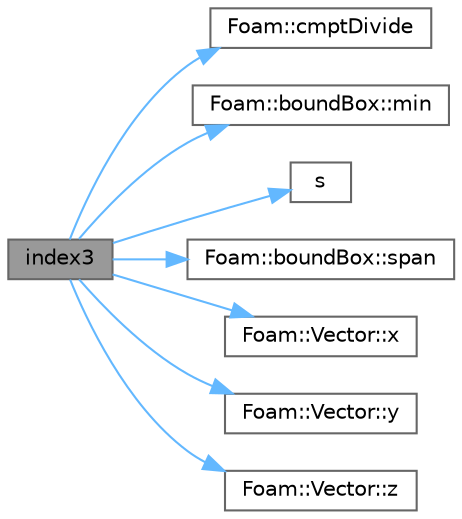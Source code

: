 digraph "index3"
{
 // LATEX_PDF_SIZE
  bgcolor="transparent";
  edge [fontname=Helvetica,fontsize=10,labelfontname=Helvetica,labelfontsize=10];
  node [fontname=Helvetica,fontsize=10,shape=box,height=0.2,width=0.4];
  rankdir="LR";
  Node1 [id="Node000001",label="index3",height=0.2,width=0.4,color="gray40", fillcolor="grey60", style="filled", fontcolor="black",tooltip=" "];
  Node1 -> Node2 [id="edge1_Node000001_Node000002",color="steelblue1",style="solid",tooltip=" "];
  Node2 [id="Node000002",label="Foam::cmptDivide",height=0.2,width=0.4,color="grey40", fillcolor="white", style="filled",URL="$namespaceFoam.html#a4b9047375dc1f39a53bc8cc4d4f6d3c4",tooltip=" "];
  Node1 -> Node3 [id="edge2_Node000001_Node000003",color="steelblue1",style="solid",tooltip=" "];
  Node3 [id="Node000003",label="Foam::boundBox::min",height=0.2,width=0.4,color="grey40", fillcolor="white", style="filled",URL="$classFoam_1_1boundBox.html#a58dae03f1410cffed025998622b45f89",tooltip=" "];
  Node1 -> Node4 [id="edge3_Node000001_Node000004",color="steelblue1",style="solid",tooltip=" "];
  Node4 [id="Node000004",label="s",height=0.2,width=0.4,color="grey40", fillcolor="white", style="filled",URL="$gmvOutputSpray_8H.html#abd29a68223d2d8cf69b98ba8e32a841c",tooltip=" "];
  Node1 -> Node5 [id="edge4_Node000001_Node000005",color="steelblue1",style="solid",tooltip=" "];
  Node5 [id="Node000005",label="Foam::boundBox::span",height=0.2,width=0.4,color="grey40", fillcolor="white", style="filled",URL="$classFoam_1_1boundBox.html#aef985a837dcf02baf1e4b5c96cabe398",tooltip=" "];
  Node1 -> Node6 [id="edge5_Node000001_Node000006",color="steelblue1",style="solid",tooltip=" "];
  Node6 [id="Node000006",label="Foam::Vector::x",height=0.2,width=0.4,color="grey40", fillcolor="white", style="filled",URL="$classFoam_1_1Vector.html#a2205741a9f44a2e8c691ab2cbb98e316",tooltip=" "];
  Node1 -> Node7 [id="edge6_Node000001_Node000007",color="steelblue1",style="solid",tooltip=" "];
  Node7 [id="Node000007",label="Foam::Vector::y",height=0.2,width=0.4,color="grey40", fillcolor="white", style="filled",URL="$classFoam_1_1Vector.html#ad2231d9dcc64d3253c943761f97be4eb",tooltip=" "];
  Node1 -> Node8 [id="edge7_Node000001_Node000008",color="steelblue1",style="solid",tooltip=" "];
  Node8 [id="Node000008",label="Foam::Vector::z",height=0.2,width=0.4,color="grey40", fillcolor="white", style="filled",URL="$classFoam_1_1Vector.html#a42ce2e0d5b751b4ca8a1c51927c78e53",tooltip=" "];
}
